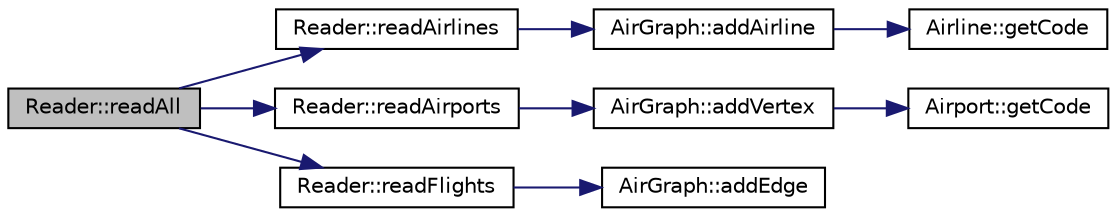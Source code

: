 digraph "Reader::readAll"
{
 // LATEX_PDF_SIZE
  edge [fontname="Helvetica",fontsize="10",labelfontname="Helvetica",labelfontsize="10"];
  node [fontname="Helvetica",fontsize="10",shape=record];
  rankdir="LR";
  Node1 [label="Reader::readAll",height=0.2,width=0.4,color="black", fillcolor="grey75", style="filled", fontcolor="black",tooltip="reads all the files"];
  Node1 -> Node2 [color="midnightblue",fontsize="10",style="solid",fontname="Helvetica"];
  Node2 [label="Reader::readAirlines",height=0.2,width=0.4,color="black", fillcolor="white", style="filled",URL="$classReader.html#af068ec20958e324c4f5a5634297c84a8",tooltip="reads the file which contains information about the Airlines"];
  Node2 -> Node3 [color="midnightblue",fontsize="10",style="solid",fontname="Helvetica"];
  Node3 [label="AirGraph::addAirline",height=0.2,width=0.4,color="black", fillcolor="white", style="filled",URL="$classAirGraph.html#a6c508d2ce15c4333d46dd1749bef5008",tooltip="adds an Airline to the AirGraph @complexity O(1)"];
  Node3 -> Node4 [color="midnightblue",fontsize="10",style="solid",fontname="Helvetica"];
  Node4 [label="Airline::getCode",height=0.2,width=0.4,color="black", fillcolor="white", style="filled",URL="$classAirline.html#a41ef613d6b390c463821b9ae43d9ec84",tooltip="returns the code of the Airline"];
  Node1 -> Node5 [color="midnightblue",fontsize="10",style="solid",fontname="Helvetica"];
  Node5 [label="Reader::readAirports",height=0.2,width=0.4,color="black", fillcolor="white", style="filled",URL="$classReader.html#a73a93ec23a010e773d42bb0ac96a23f1",tooltip="reads the file which contains information about the Airports"];
  Node5 -> Node6 [color="midnightblue",fontsize="10",style="solid",fontname="Helvetica"];
  Node6 [label="AirGraph::addVertex",height=0.2,width=0.4,color="black", fillcolor="white", style="filled",URL="$classAirGraph.html#af7e011d7be89114000fd3b63288c7df7",tooltip="adds a vertex to the AirGraph @complexity O(1)"];
  Node6 -> Node7 [color="midnightblue",fontsize="10",style="solid",fontname="Helvetica"];
  Node7 [label="Airport::getCode",height=0.2,width=0.4,color="black", fillcolor="white", style="filled",URL="$classAirport.html#ad1369e1d47c87e205f1718b853a66d54",tooltip="returns the code of the Airport"];
  Node1 -> Node8 [color="midnightblue",fontsize="10",style="solid",fontname="Helvetica"];
  Node8 [label="Reader::readFlights",height=0.2,width=0.4,color="black", fillcolor="white", style="filled",URL="$classReader.html#a66c9460b5ed5a1969cefebc02b3bed77",tooltip="reads the file which contains information about the flights"];
  Node8 -> Node9 [color="midnightblue",fontsize="10",style="solid",fontname="Helvetica"];
  Node9 [label="AirGraph::addEdge",height=0.2,width=0.4,color="black", fillcolor="white", style="filled",URL="$classAirGraph.html#a54eebb6cc73e5f813a7d76a438d82c8b",tooltip="adds an edge to a vertex of the AirGraph @complexity O(1)"];
}
